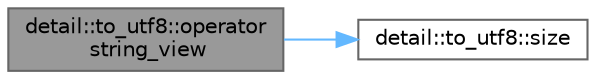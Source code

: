 digraph "detail::to_utf8::operator string_view"
{
 // LATEX_PDF_SIZE
  bgcolor="transparent";
  edge [fontname=Helvetica,fontsize=10,labelfontname=Helvetica,labelfontsize=10];
  node [fontname=Helvetica,fontsize=10,shape=box,height=0.2,width=0.4];
  rankdir="LR";
  Node1 [id="Node000001",label="detail::to_utf8::operator\l string_view",height=0.2,width=0.4,color="gray40", fillcolor="grey60", style="filled", fontcolor="black",tooltip=" "];
  Node1 -> Node2 [id="edge2_Node000001_Node000002",color="steelblue1",style="solid",tooltip=" "];
  Node2 [id="Node000002",label="detail::to_utf8::size",height=0.2,width=0.4,color="grey40", fillcolor="white", style="filled",URL="$classdetail_1_1to__utf8.html#acf043bcd58cb1761787f93416fdc6399",tooltip=" "];
}
